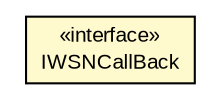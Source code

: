 #!/usr/local/bin/dot
#
# Class diagram 
# Generated by UMLGraph version R5_6-24-gf6e263 (http://www.umlgraph.org/)
#

digraph G {
	edge [fontname="arial",fontsize=10,labelfontname="arial",labelfontsize=10];
	node [fontname="arial",fontsize=10,shape=plaintext];
	nodesep=0.25;
	ranksep=0.5;
	// org.miloss.fgsms.wsn.clientcallback.IWSNCallBack
	c691861 [label=<<table title="org.miloss.fgsms.wsn.clientcallback.IWSNCallBack" border="0" cellborder="1" cellspacing="0" cellpadding="2" port="p" bgcolor="lemonChiffon" href="./IWSNCallBack.html">
		<tr><td><table border="0" cellspacing="0" cellpadding="1">
<tr><td align="center" balign="center"> &#171;interface&#187; </td></tr>
<tr><td align="center" balign="center"> IWSNCallBack </td></tr>
		</table></td></tr>
		</table>>, URL="./IWSNCallBack.html", fontname="arial", fontcolor="black", fontsize=10.0];
}


